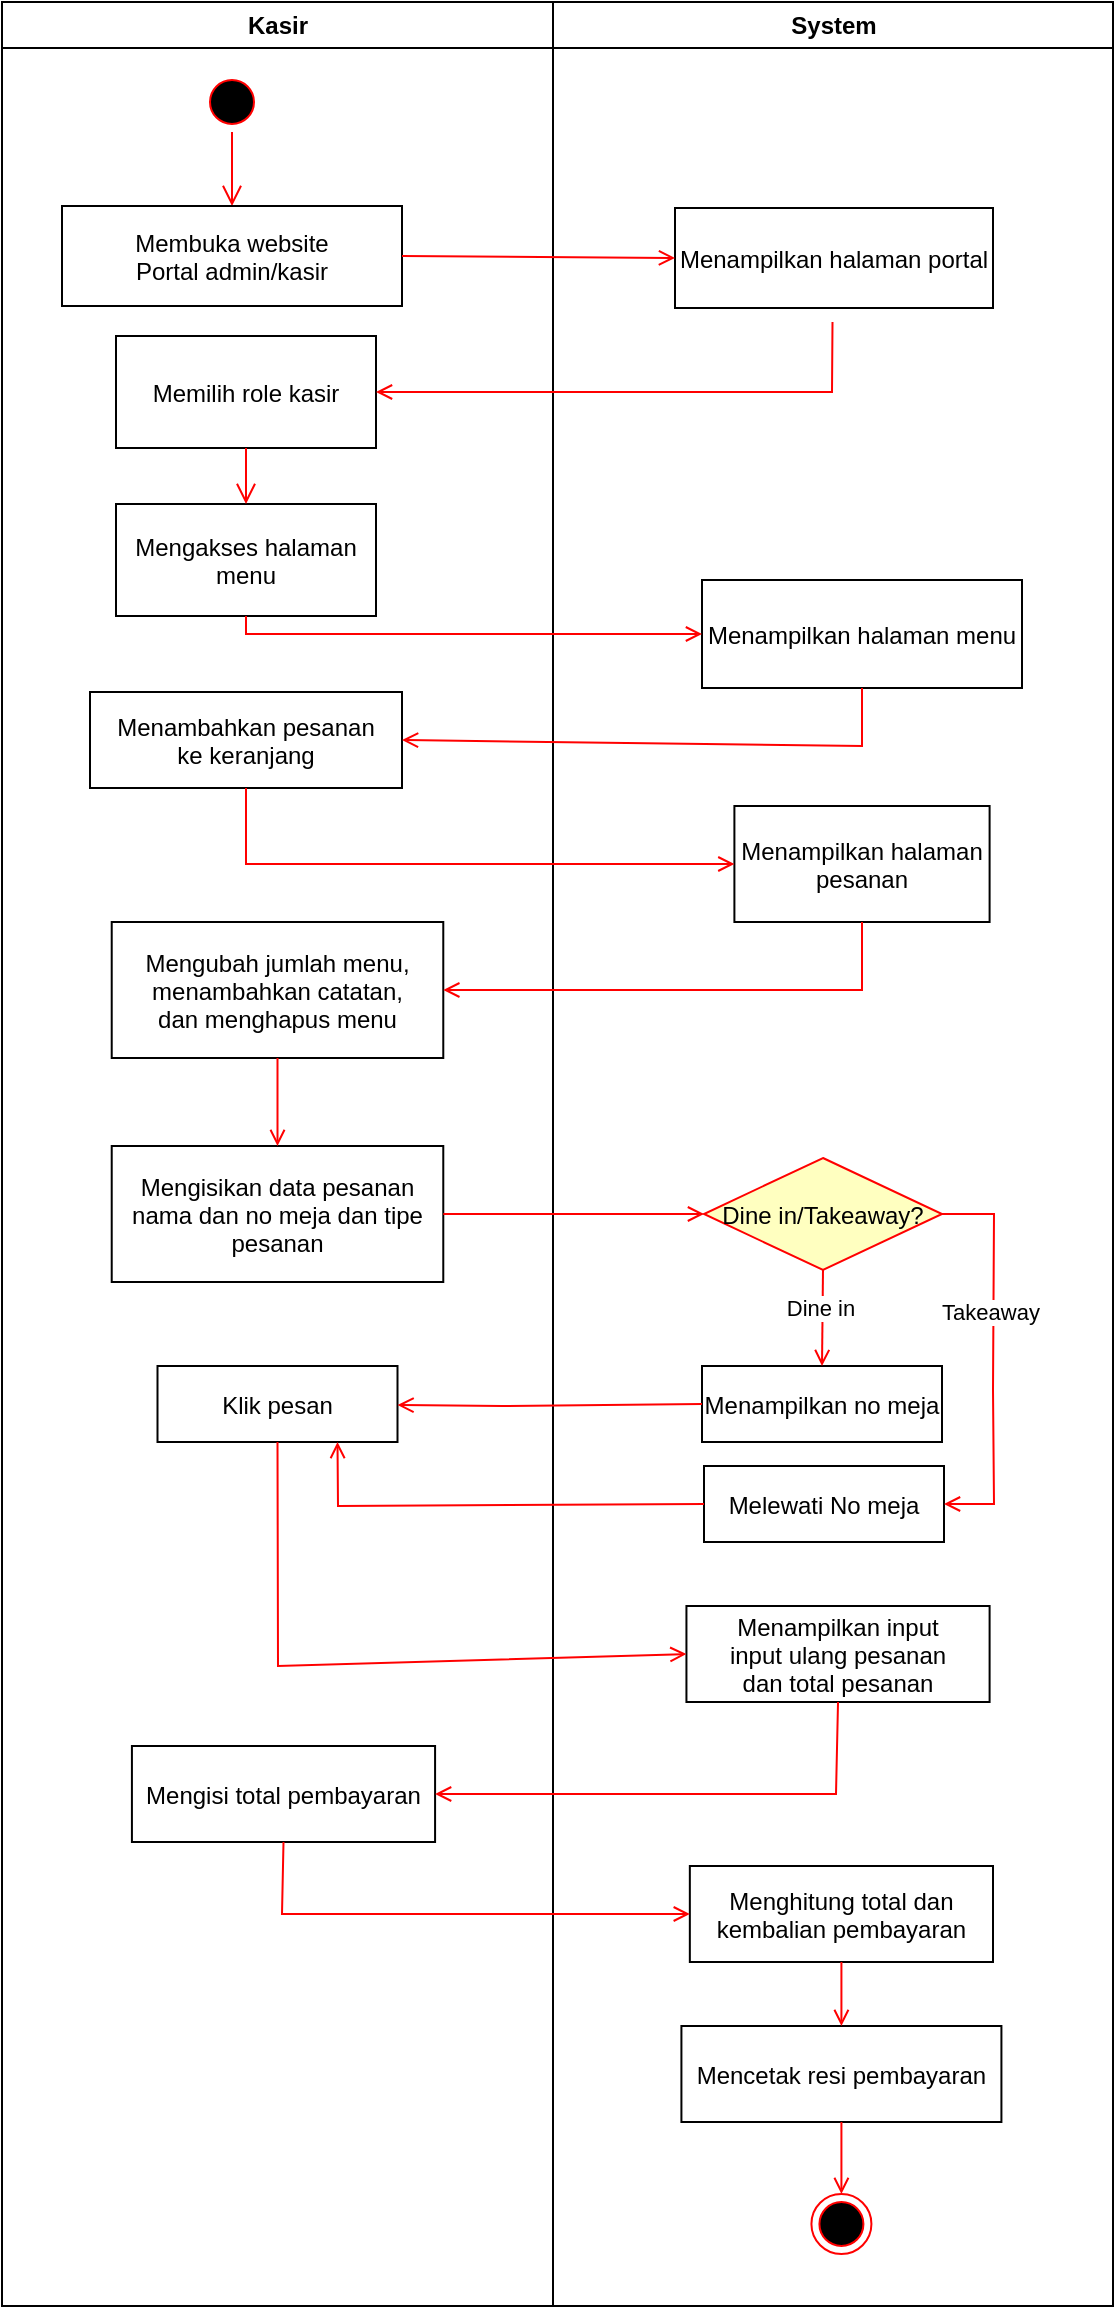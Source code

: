 <mxfile version="28.0.4">
  <diagram name="Page-1" id="e7e014a7-5840-1c2e-5031-d8a46d1fe8dd">
    <mxGraphModel grid="1" page="1" gridSize="10" guides="1" tooltips="1" connect="1" arrows="1" fold="1" pageScale="1" pageWidth="1169" pageHeight="826" background="none" math="0" shadow="0">
      <root>
        <mxCell id="0" />
        <mxCell id="1" parent="0" />
        <mxCell id="2" value="Kasir" style="swimlane;whiteSpace=wrap" vertex="1" parent="1">
          <mxGeometry x="350" y="128" width="275.5" height="1152" as="geometry" />
        </mxCell>
        <mxCell id="5" value="" style="ellipse;shape=startState;fillColor=#000000;strokeColor=#ff0000;" vertex="1" parent="2">
          <mxGeometry x="100" y="35" width="30" height="30" as="geometry" />
        </mxCell>
        <mxCell id="6" value="" style="edgeStyle=elbowEdgeStyle;elbow=horizontal;verticalAlign=bottom;endArrow=open;endSize=8;strokeColor=#FF0000;endFill=1;rounded=0" edge="1" parent="2" source="5" target="7">
          <mxGeometry x="100" y="40" as="geometry">
            <mxPoint x="115" y="110" as="targetPoint" />
          </mxGeometry>
        </mxCell>
        <mxCell id="7" value="Membuka website&#xa;Portal admin/kasir" style="" vertex="1" parent="2">
          <mxGeometry x="30" y="102" width="170" height="50" as="geometry" />
        </mxCell>
        <mxCell id="41Fwgu2SaF-__aRecN9b-73" value="Memilih role kasir" style="" vertex="1" parent="2">
          <mxGeometry x="57" y="167" width="130" height="56" as="geometry" />
        </mxCell>
        <mxCell id="8" value="Mengakses halaman&#xa;menu" style="" vertex="1" parent="2">
          <mxGeometry x="57" y="251" width="130" height="56" as="geometry" />
        </mxCell>
        <mxCell id="10" value="Menambahkan pesanan&#xa;ke keranjang" style="" vertex="1" parent="2">
          <mxGeometry x="44" y="345" width="156" height="48" as="geometry" />
        </mxCell>
        <mxCell id="41Fwgu2SaF-__aRecN9b-48" value="Mengubah jumlah menu,&#xa;menambahkan catatan,&#xa;dan menghapus menu" style="" vertex="1" parent="2">
          <mxGeometry x="54.86" y="460" width="165.78" height="68" as="geometry" />
        </mxCell>
        <mxCell id="41Fwgu2SaF-__aRecN9b-49" value="Mengisikan data pesanan&#xa;nama dan no meja dan tipe&#xa;pesanan" style="" vertex="1" parent="2">
          <mxGeometry x="54.86" y="572" width="165.78" height="68" as="geometry" />
        </mxCell>
        <mxCell id="41Fwgu2SaF-__aRecN9b-50" value="Klik pesan" style="" vertex="1" parent="2">
          <mxGeometry x="77.75" y="682" width="120" height="38" as="geometry" />
        </mxCell>
        <mxCell id="41Fwgu2SaF-__aRecN9b-52" value="" style="endArrow=open;strokeColor=#FF0000;endFill=1;rounded=0;exitX=0.5;exitY=1;exitDx=0;exitDy=0;entryX=0.5;entryY=0;entryDx=0;entryDy=0;" edge="1" parent="2" source="41Fwgu2SaF-__aRecN9b-48" target="41Fwgu2SaF-__aRecN9b-49">
          <mxGeometry relative="1" as="geometry">
            <mxPoint x="255.5" y="690" as="sourcePoint" />
            <mxPoint x="381.5" y="690" as="targetPoint" />
            <Array as="points" />
          </mxGeometry>
        </mxCell>
        <mxCell id="41Fwgu2SaF-__aRecN9b-64" value="Mengisi total pembayaran" style="" vertex="1" parent="2">
          <mxGeometry x="64.96" y="872" width="151.58" height="48" as="geometry" />
        </mxCell>
        <mxCell id="41Fwgu2SaF-__aRecN9b-74" value="" style="edgeStyle=elbowEdgeStyle;elbow=horizontal;verticalAlign=bottom;endArrow=open;endSize=8;strokeColor=#FF0000;endFill=1;rounded=0;exitX=0.5;exitY=1;exitDx=0;exitDy=0;" edge="1" parent="2" source="41Fwgu2SaF-__aRecN9b-73" target="8">
          <mxGeometry x="-64.5" y="-88" as="geometry">
            <mxPoint x="115.38" y="305" as="targetPoint" />
            <mxPoint x="114.5" y="262" as="sourcePoint" />
          </mxGeometry>
        </mxCell>
        <mxCell id="3" value="System" style="swimlane;whiteSpace=wrap" vertex="1" parent="1">
          <mxGeometry x="625.5" y="128" width="280" height="1152" as="geometry" />
        </mxCell>
        <mxCell id="15" value="Menampilkan halaman portal" style="" vertex="1" parent="3">
          <mxGeometry x="61" y="103" width="159" height="50" as="geometry" />
        </mxCell>
        <mxCell id="41Fwgu2SaF-__aRecN9b-39" value="" style="endArrow=open;strokeColor=#FF0000;endFill=1;rounded=0;exitX=0.5;exitY=1;exitDx=0;exitDy=0;entryX=1;entryY=0.5;entryDx=0;entryDy=0;" edge="1" parent="3" target="41Fwgu2SaF-__aRecN9b-73">
          <mxGeometry relative="1" as="geometry">
            <mxPoint x="139.75" y="160" as="sourcePoint" />
            <mxPoint x="-74.5" y="210.75" as="targetPoint" />
            <Array as="points">
              <mxPoint x="139.5" y="195" />
            </Array>
          </mxGeometry>
        </mxCell>
        <mxCell id="18" value="Menampilkan halaman menu" style="" vertex="1" parent="3">
          <mxGeometry x="74.5" y="289" width="160" height="54" as="geometry" />
        </mxCell>
        <mxCell id="30" value="Menampilkan halaman&#xa;pesanan" style="" vertex="1" parent="3">
          <mxGeometry x="90.7" y="402" width="127.6" height="58" as="geometry" />
        </mxCell>
        <mxCell id="21" value="Dine in/Takeaway?" style="rhombus;fillColor=#ffffc0;strokeColor=#ff0000;" vertex="1" parent="3">
          <mxGeometry x="75.5" y="578" width="119" height="56" as="geometry" />
        </mxCell>
        <mxCell id="41Fwgu2SaF-__aRecN9b-54" value="Menampilkan no meja" style="" vertex="1" parent="3">
          <mxGeometry x="74.5" y="682" width="120" height="38" as="geometry" />
        </mxCell>
        <mxCell id="41Fwgu2SaF-__aRecN9b-56" value="" style="endArrow=open;strokeColor=#FF0000;endFill=1;rounded=0;exitX=0.5;exitY=1;exitDx=0;exitDy=0;entryX=0.5;entryY=0;entryDx=0;entryDy=0;" edge="1" parent="3" source="21" target="41Fwgu2SaF-__aRecN9b-54">
          <mxGeometry relative="1" as="geometry">
            <mxPoint x="10" y="690" as="sourcePoint" />
            <mxPoint x="136" y="690" as="targetPoint" />
            <Array as="points" />
          </mxGeometry>
        </mxCell>
        <mxCell id="41Fwgu2SaF-__aRecN9b-57" value="Dine in" style="edgeLabel;html=1;align=center;verticalAlign=middle;resizable=0;points=[];" connectable="0" vertex="1" parent="41Fwgu2SaF-__aRecN9b-56">
          <mxGeometry x="-0.233" y="-2" relative="1" as="geometry">
            <mxPoint as="offset" />
          </mxGeometry>
        </mxCell>
        <mxCell id="41Fwgu2SaF-__aRecN9b-55" value="Melewati No meja" style="" vertex="1" parent="3">
          <mxGeometry x="75.5" y="732" width="120" height="38" as="geometry" />
        </mxCell>
        <mxCell id="41Fwgu2SaF-__aRecN9b-58" value="" style="endArrow=open;strokeColor=#FF0000;endFill=1;rounded=0;exitX=1;exitY=0.5;exitDx=0;exitDy=0;entryX=1;entryY=0.5;entryDx=0;entryDy=0;" edge="1" parent="3" source="21" target="41Fwgu2SaF-__aRecN9b-55">
          <mxGeometry relative="1" as="geometry">
            <mxPoint x="150" y="760" as="sourcePoint" />
            <mxPoint x="150" y="818" as="targetPoint" />
            <Array as="points">
              <mxPoint x="220.5" y="606" />
              <mxPoint x="220" y="694" />
              <mxPoint x="220.5" y="751" />
            </Array>
          </mxGeometry>
        </mxCell>
        <mxCell id="41Fwgu2SaF-__aRecN9b-59" value="Takeaway" style="edgeLabel;html=1;align=center;verticalAlign=middle;resizable=0;points=[];" connectable="0" vertex="1" parent="41Fwgu2SaF-__aRecN9b-58">
          <mxGeometry x="-0.233" y="-2" relative="1" as="geometry">
            <mxPoint as="offset" />
          </mxGeometry>
        </mxCell>
        <mxCell id="41Fwgu2SaF-__aRecN9b-62" value="Menampilkan input&#xa;input ulang pesanan&#xa;dan total pesanan" style="" vertex="1" parent="3">
          <mxGeometry x="66.72" y="802" width="151.58" height="48" as="geometry" />
        </mxCell>
        <mxCell id="41Fwgu2SaF-__aRecN9b-65" value="Menghitung total dan&#xa;kembalian pembayaran" style="" vertex="1" parent="3">
          <mxGeometry x="68.42" y="932" width="151.58" height="48" as="geometry" />
        </mxCell>
        <mxCell id="41Fwgu2SaF-__aRecN9b-68" value="Mencetak resi pembayaran" style="" vertex="1" parent="3">
          <mxGeometry x="64.21" y="1012" width="160" height="48" as="geometry" />
        </mxCell>
        <mxCell id="41Fwgu2SaF-__aRecN9b-70" value="" style="endArrow=open;strokeColor=#FF0000;endFill=1;rounded=0;entryX=0.5;entryY=0;entryDx=0;entryDy=0;exitX=0.5;exitY=1;exitDx=0;exitDy=0;" edge="1" parent="3" source="41Fwgu2SaF-__aRecN9b-65" target="41Fwgu2SaF-__aRecN9b-68">
          <mxGeometry relative="1" as="geometry">
            <mxPoint x="160" y="1130" as="sourcePoint" />
            <mxPoint x="30" y="880" as="targetPoint" />
            <Array as="points" />
          </mxGeometry>
        </mxCell>
        <mxCell id="41Fwgu2SaF-__aRecN9b-71" value="" style="ellipse;shape=endState;fillColor=#000000;strokeColor=#ff0000" vertex="1" parent="3">
          <mxGeometry x="129.21" y="1096" width="30" height="30" as="geometry" />
        </mxCell>
        <mxCell id="41Fwgu2SaF-__aRecN9b-72" value="" style="endArrow=open;strokeColor=#FF0000;endFill=1;rounded=0;exitX=0.5;exitY=1;exitDx=0;exitDy=0;entryX=0.5;entryY=0;entryDx=0;entryDy=0;" edge="1" parent="3" source="41Fwgu2SaF-__aRecN9b-68" target="41Fwgu2SaF-__aRecN9b-71">
          <mxGeometry relative="1" as="geometry">
            <mxPoint x="150" y="1270" as="sourcePoint" />
            <mxPoint x="110" y="1380" as="targetPoint" />
            <Array as="points" />
          </mxGeometry>
        </mxCell>
        <mxCell id="BbXIubX3LVWiSLpKOOiw-41" value="" style="endArrow=open;strokeColor=#FF0000;endFill=1;rounded=0;exitX=1;exitY=0.5;exitDx=0;exitDy=0;entryX=0;entryY=0.5;entryDx=0;entryDy=0;" edge="1" parent="1" source="7" target="15">
          <mxGeometry relative="1" as="geometry">
            <mxPoint x="531" y="263" as="sourcePoint" />
            <mxPoint x="645.5" y="262.5" as="targetPoint" />
          </mxGeometry>
        </mxCell>
        <mxCell id="11" value="" style="endArrow=open;strokeColor=#FF0000;endFill=1;rounded=0;entryX=0;entryY=0.5;entryDx=0;entryDy=0;exitX=0.5;exitY=1;exitDx=0;exitDy=0;" edge="1" parent="1" source="8" target="18">
          <mxGeometry relative="1" as="geometry">
            <Array as="points">
              <mxPoint x="472" y="444" />
            </Array>
          </mxGeometry>
        </mxCell>
        <mxCell id="41Fwgu2SaF-__aRecN9b-40" value="" style="endArrow=open;strokeColor=#FF0000;endFill=1;rounded=0;exitX=0.5;exitY=1;exitDx=0;exitDy=0;entryX=1;entryY=0.5;entryDx=0;entryDy=0;" edge="1" parent="1" source="18" target="10">
          <mxGeometry relative="1" as="geometry">
            <mxPoint x="779.75" y="528" as="sourcePoint" />
            <mxPoint x="565.5" y="578.75" as="targetPoint" />
            <Array as="points">
              <mxPoint x="780" y="500" />
            </Array>
          </mxGeometry>
        </mxCell>
        <mxCell id="41Fwgu2SaF-__aRecN9b-53" value="" style="endArrow=open;strokeColor=#FF0000;endFill=1;rounded=0;exitX=0.5;exitY=1;exitDx=0;exitDy=0;entryX=1;entryY=0.5;entryDx=0;entryDy=0;" edge="1" parent="1" source="30" target="41Fwgu2SaF-__aRecN9b-48">
          <mxGeometry relative="1" as="geometry">
            <mxPoint x="485.5" y="758" as="sourcePoint" />
            <mxPoint x="485.5" y="800" as="targetPoint" />
            <Array as="points">
              <mxPoint x="780" y="622" />
            </Array>
          </mxGeometry>
        </mxCell>
        <mxCell id="41Fwgu2SaF-__aRecN9b-47" value="" style="endArrow=open;strokeColor=#FF0000;endFill=1;rounded=0;exitX=0.5;exitY=1;exitDx=0;exitDy=0;entryX=0;entryY=0.5;entryDx=0;entryDy=0;" edge="1" parent="1" source="10" target="30">
          <mxGeometry relative="1" as="geometry">
            <mxPoint x="465.5" y="608" as="sourcePoint" />
            <mxPoint x="715.5" y="638" as="targetPoint" />
            <Array as="points">
              <mxPoint x="472" y="559" />
            </Array>
          </mxGeometry>
        </mxCell>
        <mxCell id="41Fwgu2SaF-__aRecN9b-51" value="" style="endArrow=open;strokeColor=#FF0000;endFill=1;rounded=0;exitX=1;exitY=0.5;exitDx=0;exitDy=0;entryX=0;entryY=0.5;entryDx=0;entryDy=0;" edge="1" parent="1" source="41Fwgu2SaF-__aRecN9b-49" target="21">
          <mxGeometry relative="1" as="geometry">
            <mxPoint x="593.8" y="808" as="sourcePoint" />
            <mxPoint x="843.8" y="838" as="targetPoint" />
            <Array as="points" />
          </mxGeometry>
        </mxCell>
        <mxCell id="41Fwgu2SaF-__aRecN9b-60" value="" style="endArrow=open;strokeColor=#FF0000;endFill=1;rounded=0;exitX=0;exitY=0.5;exitDx=0;exitDy=0;" edge="1" parent="1" source="41Fwgu2SaF-__aRecN9b-54" target="41Fwgu2SaF-__aRecN9b-50">
          <mxGeometry relative="1" as="geometry">
            <mxPoint x="645.5" y="818" as="sourcePoint" />
            <mxPoint x="771.5" y="818" as="targetPoint" />
            <Array as="points">
              <mxPoint x="600" y="830" />
            </Array>
          </mxGeometry>
        </mxCell>
        <mxCell id="41Fwgu2SaF-__aRecN9b-61" value="" style="endArrow=open;strokeColor=#FF0000;endFill=1;rounded=0;exitX=0;exitY=0.5;exitDx=0;exitDy=0;entryX=0.75;entryY=1;entryDx=0;entryDy=0;" edge="1" parent="1" source="41Fwgu2SaF-__aRecN9b-55" target="41Fwgu2SaF-__aRecN9b-50">
          <mxGeometry relative="1" as="geometry">
            <mxPoint x="675.5" y="858" as="sourcePoint" />
            <mxPoint x="801.5" y="858" as="targetPoint" />
            <Array as="points">
              <mxPoint x="518" y="880" />
            </Array>
          </mxGeometry>
        </mxCell>
        <mxCell id="41Fwgu2SaF-__aRecN9b-63" value="" style="endArrow=open;strokeColor=#FF0000;endFill=1;rounded=0;exitX=0.5;exitY=1;exitDx=0;exitDy=0;entryX=0;entryY=0.5;entryDx=0;entryDy=0;" edge="1" parent="1" source="41Fwgu2SaF-__aRecN9b-50" target="41Fwgu2SaF-__aRecN9b-62">
          <mxGeometry relative="1" as="geometry">
            <mxPoint x="695.5" y="948" as="sourcePoint" />
            <mxPoint x="485.5" y="1009" as="targetPoint" />
            <Array as="points">
              <mxPoint x="488" y="960" />
            </Array>
          </mxGeometry>
        </mxCell>
        <mxCell id="41Fwgu2SaF-__aRecN9b-66" value="" style="endArrow=open;strokeColor=#FF0000;endFill=1;rounded=0;exitX=0.5;exitY=1;exitDx=0;exitDy=0;entryX=1;entryY=0.5;entryDx=0;entryDy=0;" edge="1" parent="1" source="41Fwgu2SaF-__aRecN9b-62" target="41Fwgu2SaF-__aRecN9b-64">
          <mxGeometry relative="1" as="geometry">
            <mxPoint x="865.5" y="1048" as="sourcePoint" />
            <mxPoint x="715.5" y="1048" as="targetPoint" />
            <Array as="points">
              <mxPoint x="767" y="1024" />
            </Array>
          </mxGeometry>
        </mxCell>
        <mxCell id="41Fwgu2SaF-__aRecN9b-67" value="" style="endArrow=open;strokeColor=#FF0000;endFill=1;rounded=0;exitX=0.5;exitY=1;exitDx=0;exitDy=0;entryX=0;entryY=0.5;entryDx=0;entryDy=0;" edge="1" parent="1" source="41Fwgu2SaF-__aRecN9b-64" target="41Fwgu2SaF-__aRecN9b-65">
          <mxGeometry relative="1" as="geometry">
            <mxPoint x="485.5" y="1186" as="sourcePoint" />
            <mxPoint x="685.5" y="1242" as="targetPoint" />
            <Array as="points">
              <mxPoint x="490" y="1084" />
            </Array>
          </mxGeometry>
        </mxCell>
      </root>
    </mxGraphModel>
  </diagram>
</mxfile>
